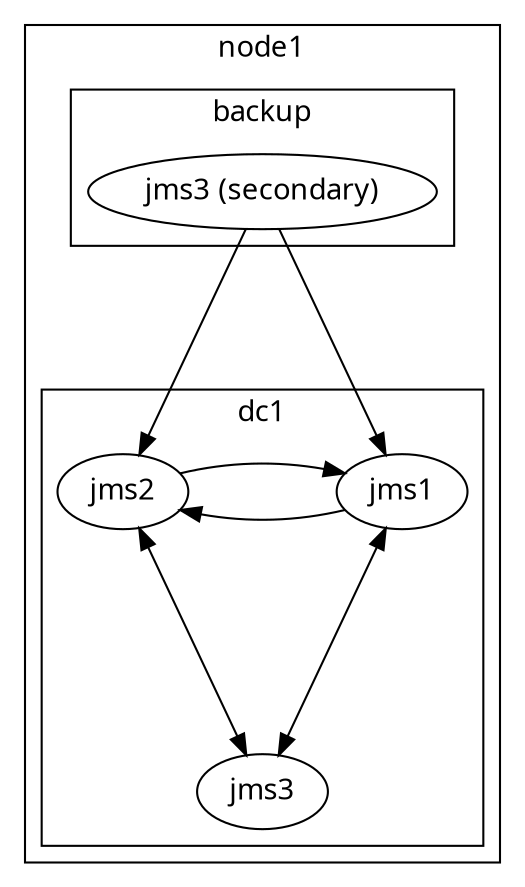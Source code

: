 digraph callgraph {
	concentrate=true;
	nodesep=1.0; 
	splines=true; 
	ranksep="1.5 equally";
	node [fontname="verdana"];
	fontname="Verdana";

	subgraph cluster_node1 {
		label="node1";
		subgraph cluster_node1_dc1 {
			label="dc1";
			node [label="jms1" ] node1_dc1_jms1;
			node [label="jms2" ] node1_dc1_jms2;
			node [label="jms3" ] node1_dc1_jms3;

            { rank = same; node1_dc1_jms1; node1_dc1_jms2; }

		}
		subgraph cluster_node1_backup {
			label="backup";
			node [label="jms3 (secondary)" ] node1_backup_jms3;
		}
	}

	//node1 Internal Edges
	node1_dc1_jms1->node1_dc1_jms2;
	node1_dc1_jms1->node1_dc1_jms3;
	node1_dc1_jms2->node1_dc1_jms1;
	node1_dc1_jms2->node1_dc1_jms3;
	node1_dc1_jms3->node1_dc1_jms1;
	node1_dc1_jms3->node1_dc1_jms2;

	//node1 External Edges
	node1_backup_jms3->node1_dc1_jms1;
	node1_backup_jms3->node1_dc1_jms2;

}